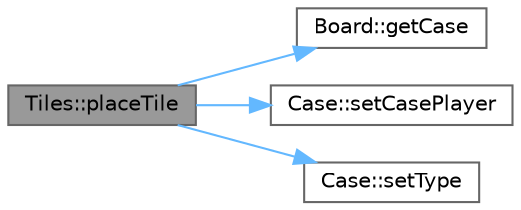 digraph "Tiles::placeTile"
{
 // LATEX_PDF_SIZE
  bgcolor="transparent";
  edge [fontname=Helvetica,fontsize=10,labelfontname=Helvetica,labelfontsize=10];
  node [fontname=Helvetica,fontsize=10,shape=box,height=0.2,width=0.4];
  rankdir="LR";
  Node1 [id="Node000001",label="Tiles::placeTile",height=0.2,width=0.4,color="gray40", fillcolor="grey60", style="filled", fontcolor="black",tooltip="Place une tuile sur le plateau."];
  Node1 -> Node2 [id="edge4_Node000001_Node000002",color="steelblue1",style="solid",tooltip=" "];
  Node2 [id="Node000002",label="Board::getCase",height=0.2,width=0.4,color="grey40", fillcolor="white", style="filled",URL="$class_board.html#aa7595e288d8c622b70e18089218cf0bf",tooltip="Obtient une case spécifique du plateau."];
  Node1 -> Node3 [id="edge5_Node000001_Node000003",color="steelblue1",style="solid",tooltip=" "];
  Node3 [id="Node000003",label="Case::setCasePlayer",height=0.2,width=0.4,color="grey40", fillcolor="white", style="filled",URL="$class_case.html#a1e1716d3da72b1797837269b91dc6375",tooltip="Définit le joueur associé à la case."];
  Node1 -> Node4 [id="edge6_Node000001_Node000004",color="steelblue1",style="solid",tooltip=" "];
  Node4 [id="Node000004",label="Case::setType",height=0.2,width=0.4,color="grey40", fillcolor="white", style="filled",URL="$class_case.html#a4a3bef1060b87e62adecd4f3452e5cc3",tooltip="Définit le type de la case."];
}
